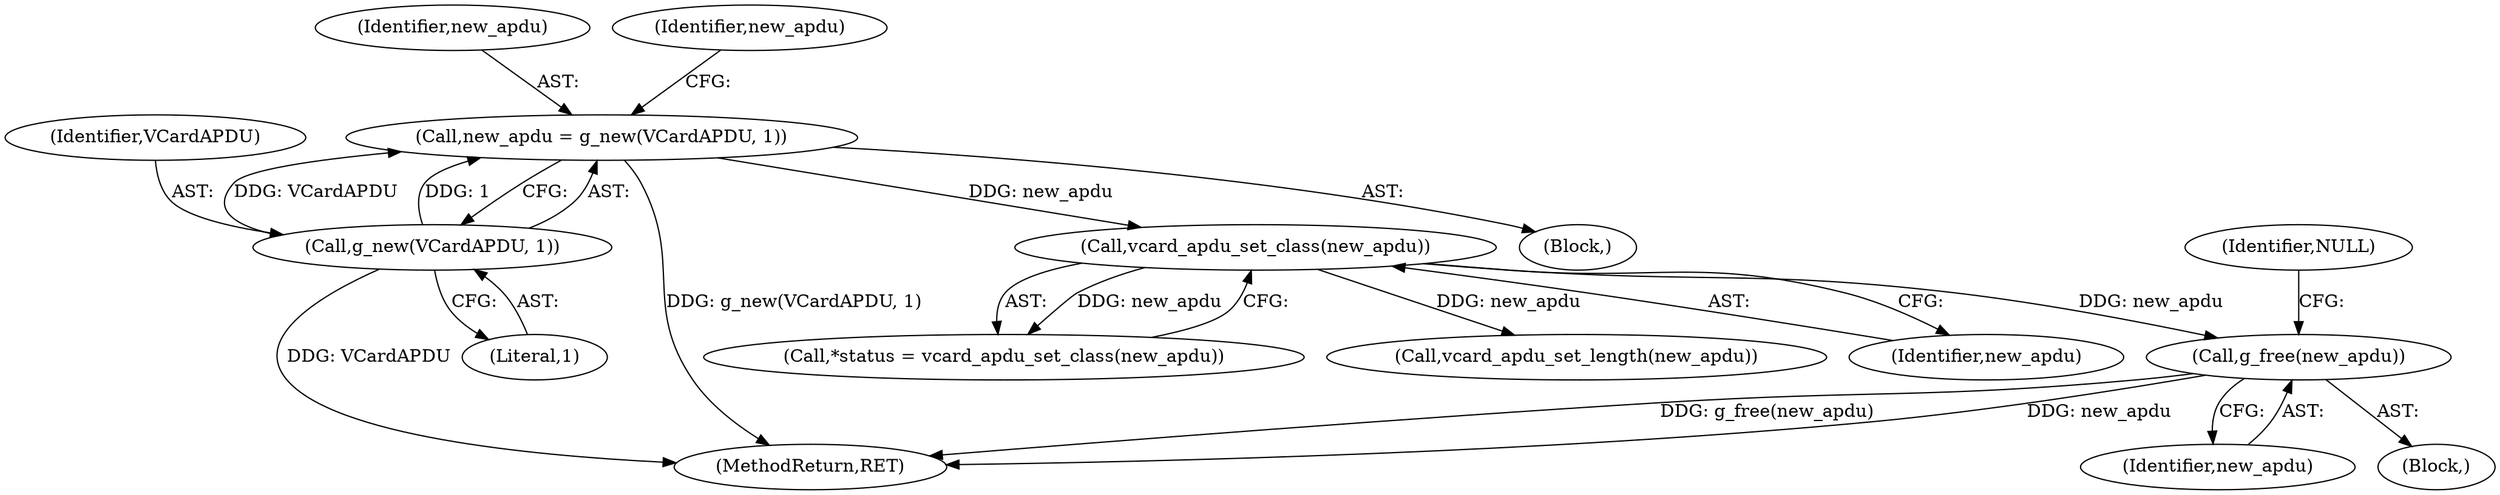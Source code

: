 digraph "1_spice_9113dc6a303604a2d9812ac70c17d076ef11886c@API" {
"1000149" [label="(Call,g_free(new_apdu))"];
"1000141" [label="(Call,vcard_apdu_set_class(new_apdu))"];
"1000121" [label="(Call,new_apdu = g_new(VCardAPDU, 1))"];
"1000123" [label="(Call,g_new(VCardAPDU, 1))"];
"1000148" [label="(Block,)"];
"1000149" [label="(Call,g_free(new_apdu))"];
"1000171" [label="(MethodReturn,RET)"];
"1000150" [label="(Identifier,new_apdu)"];
"1000141" [label="(Call,vcard_apdu_set_class(new_apdu))"];
"1000142" [label="(Identifier,new_apdu)"];
"1000138" [label="(Call,*status = vcard_apdu_set_class(new_apdu))"];
"1000104" [label="(Block,)"];
"1000152" [label="(Identifier,NULL)"];
"1000122" [label="(Identifier,new_apdu)"];
"1000128" [label="(Identifier,new_apdu)"];
"1000121" [label="(Call,new_apdu = g_new(VCardAPDU, 1))"];
"1000156" [label="(Call,vcard_apdu_set_length(new_apdu))"];
"1000125" [label="(Literal,1)"];
"1000123" [label="(Call,g_new(VCardAPDU, 1))"];
"1000124" [label="(Identifier,VCardAPDU)"];
"1000149" -> "1000148"  [label="AST: "];
"1000149" -> "1000150"  [label="CFG: "];
"1000150" -> "1000149"  [label="AST: "];
"1000152" -> "1000149"  [label="CFG: "];
"1000149" -> "1000171"  [label="DDG: g_free(new_apdu)"];
"1000149" -> "1000171"  [label="DDG: new_apdu"];
"1000141" -> "1000149"  [label="DDG: new_apdu"];
"1000141" -> "1000138"  [label="AST: "];
"1000141" -> "1000142"  [label="CFG: "];
"1000142" -> "1000141"  [label="AST: "];
"1000138" -> "1000141"  [label="CFG: "];
"1000141" -> "1000138"  [label="DDG: new_apdu"];
"1000121" -> "1000141"  [label="DDG: new_apdu"];
"1000141" -> "1000156"  [label="DDG: new_apdu"];
"1000121" -> "1000104"  [label="AST: "];
"1000121" -> "1000123"  [label="CFG: "];
"1000122" -> "1000121"  [label="AST: "];
"1000123" -> "1000121"  [label="AST: "];
"1000128" -> "1000121"  [label="CFG: "];
"1000121" -> "1000171"  [label="DDG: g_new(VCardAPDU, 1)"];
"1000123" -> "1000121"  [label="DDG: VCardAPDU"];
"1000123" -> "1000121"  [label="DDG: 1"];
"1000123" -> "1000125"  [label="CFG: "];
"1000124" -> "1000123"  [label="AST: "];
"1000125" -> "1000123"  [label="AST: "];
"1000123" -> "1000171"  [label="DDG: VCardAPDU"];
}
